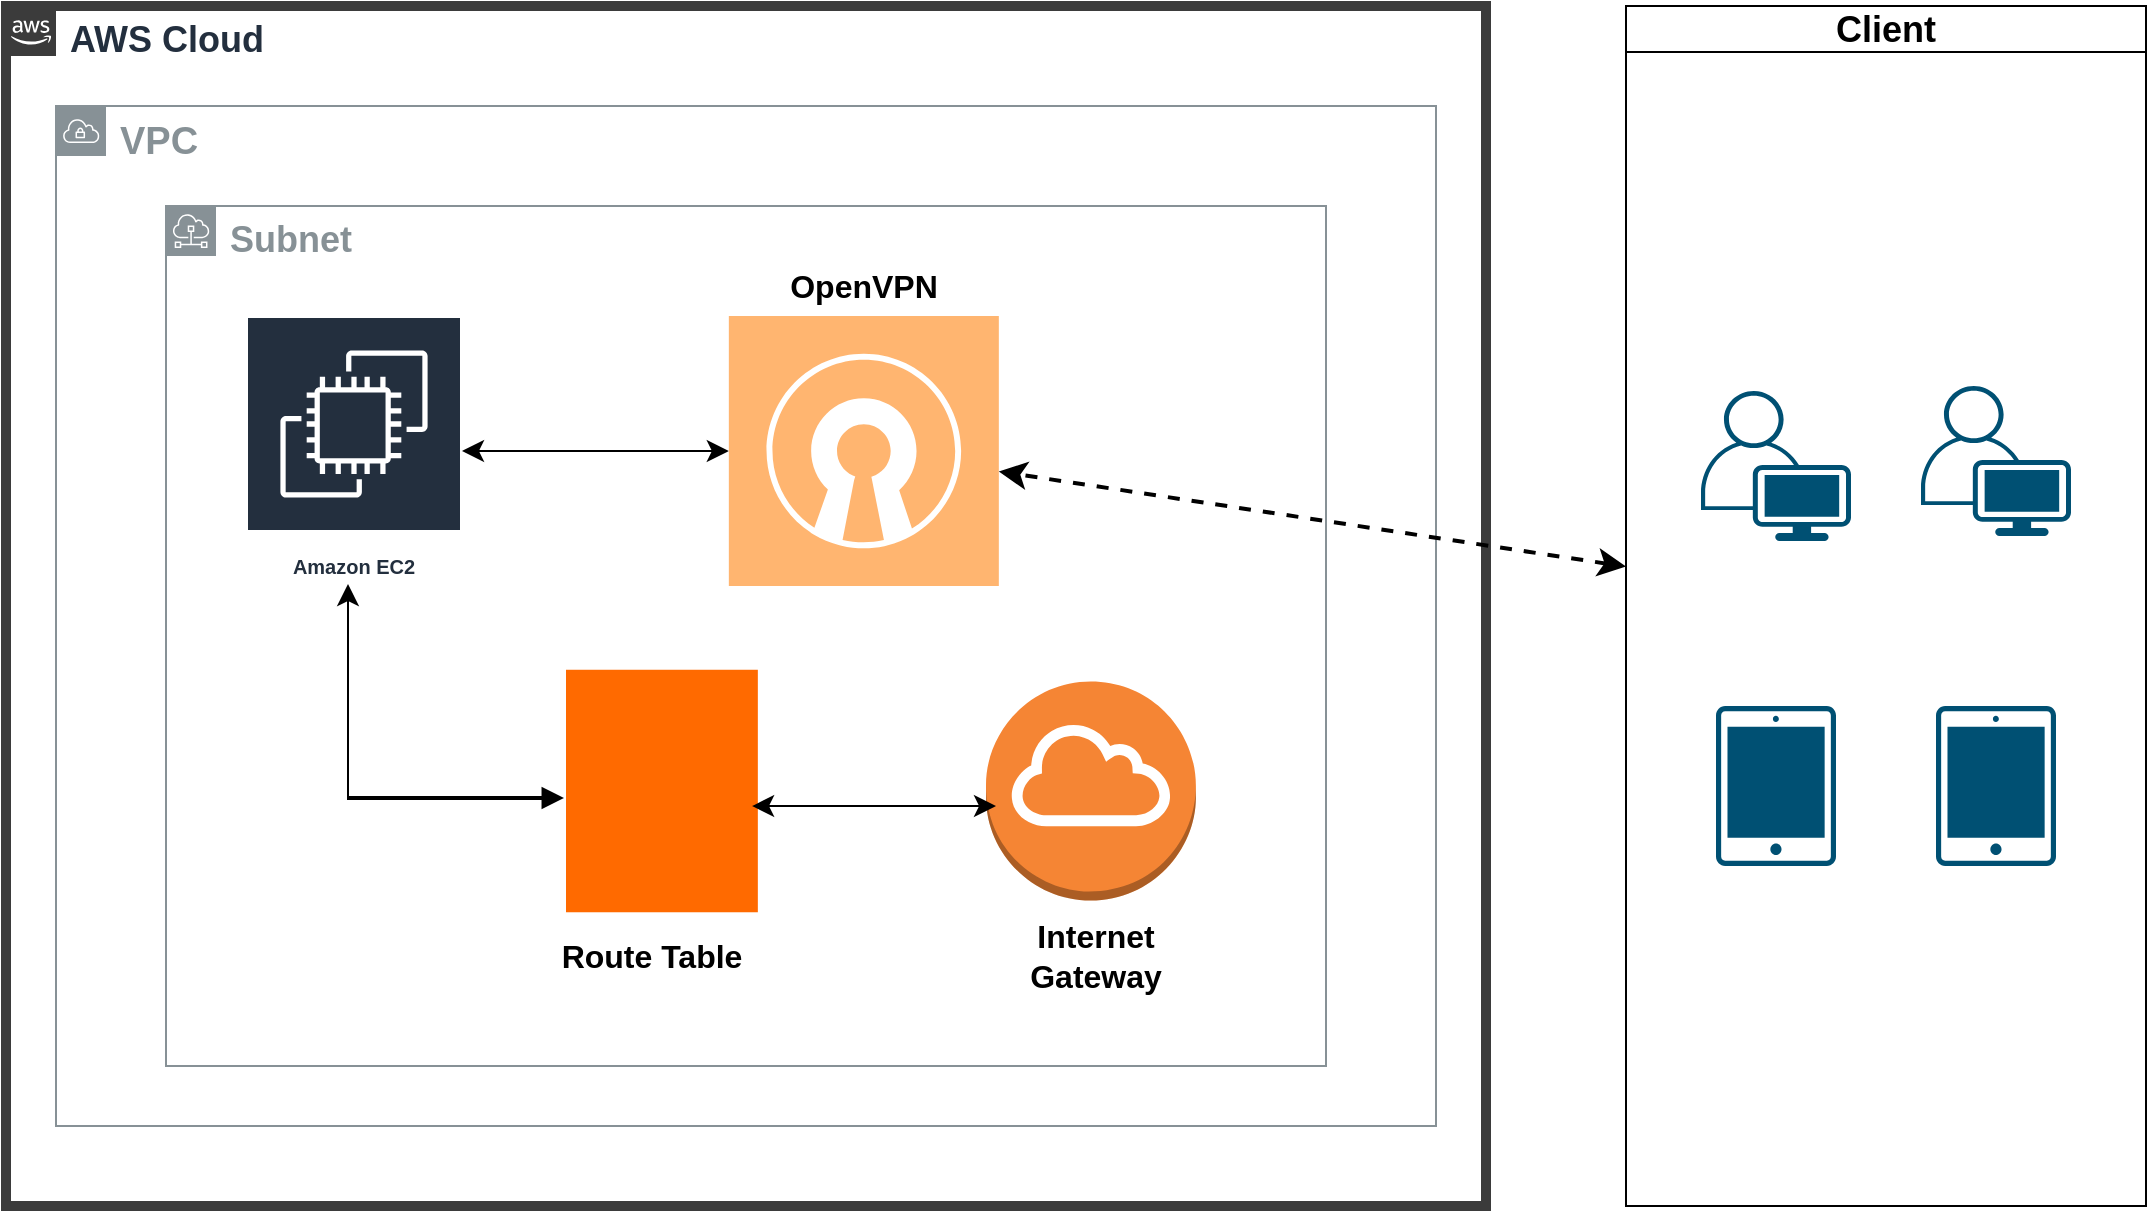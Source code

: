 <mxfile version="26.0.9">
  <diagram id="Ht1M8jgEwFfnCIfOTk4-" name="Page-1">
    <mxGraphModel dx="1434" dy="876" grid="1" gridSize="10" guides="1" tooltips="1" connect="1" arrows="1" fold="1" page="1" pageScale="1" pageWidth="1169" pageHeight="827" math="0" shadow="0">
      <root>
        <mxCell id="0" />
        <mxCell id="1" parent="0" />
        <mxCell id="UEzPUAAOIrF-is8g5C7q-74" value="&lt;font style=&quot;font-size: 18px;&quot;&gt;&lt;b&gt;AWS Cloud&lt;/b&gt;&lt;/font&gt;" style="points=[[0,0],[0.25,0],[0.5,0],[0.75,0],[1,0],[1,0.25],[1,0.5],[1,0.75],[1,1],[0.75,1],[0.5,1],[0.25,1],[0,1],[0,0.75],[0,0.5],[0,0.25]];outlineConnect=0;gradientColor=none;html=1;whiteSpace=wrap;fontSize=12;fontStyle=0;shape=mxgraph.aws4.group;grIcon=mxgraph.aws4.group_aws_cloud_alt;strokeColor=#3B3B3B;fillColor=none;verticalAlign=top;align=left;spacingLeft=30;fontColor=#232F3E;dashed=0;labelBackgroundColor=#ffffff;container=1;pointerEvents=0;collapsible=0;recursiveResize=0;strokeWidth=5;" parent="1" vertex="1">
          <mxGeometry x="60" y="114" width="740" height="600" as="geometry" />
        </mxCell>
        <mxCell id="JLbmtNQdSOqGrpvgNe5l-7" value="&lt;font style=&quot;font-size: 19px;&quot;&gt;&lt;b&gt;VPC&lt;/b&gt;&lt;/font&gt;" style="sketch=0;outlineConnect=0;gradientColor=none;html=1;whiteSpace=wrap;fontSize=12;fontStyle=0;shape=mxgraph.aws4.group;grIcon=mxgraph.aws4.group_vpc;strokeColor=#879196;fillColor=none;verticalAlign=top;align=left;spacingLeft=30;fontColor=#879196;dashed=0;" vertex="1" parent="UEzPUAAOIrF-is8g5C7q-74">
          <mxGeometry x="25" y="50" width="690" height="510" as="geometry" />
        </mxCell>
        <mxCell id="JLbmtNQdSOqGrpvgNe5l-9" value="&lt;font style=&quot;font-size: 18px;&quot;&gt;&lt;b&gt;Subnet&lt;/b&gt;&lt;/font&gt;" style="sketch=0;outlineConnect=0;gradientColor=none;html=1;whiteSpace=wrap;fontSize=12;fontStyle=0;shape=mxgraph.aws4.group;grIcon=mxgraph.aws4.group_subnet;strokeColor=#879196;fillColor=none;verticalAlign=top;align=left;spacingLeft=30;fontColor=#879196;dashed=0;" vertex="1" parent="UEzPUAAOIrF-is8g5C7q-74">
          <mxGeometry x="80" y="100" width="580" height="430" as="geometry" />
        </mxCell>
        <mxCell id="JLbmtNQdSOqGrpvgNe5l-2" value="Amazon EC2" style="sketch=0;outlineConnect=0;fontColor=#232F3E;gradientColor=none;strokeColor=#ffffff;fillColor=#232F3E;dashed=0;verticalLabelPosition=middle;verticalAlign=bottom;align=center;html=1;whiteSpace=wrap;fontSize=10;fontStyle=1;spacing=3;shape=mxgraph.aws4.productIcon;prIcon=mxgraph.aws4.ec2;" vertex="1" parent="UEzPUAAOIrF-is8g5C7q-74">
          <mxGeometry x="120" y="155" width="108" height="135" as="geometry" />
        </mxCell>
        <mxCell id="JLbmtNQdSOqGrpvgNe5l-41" value="" style="edgeStyle=none;curved=1;rounded=0;orthogonalLoop=1;jettySize=auto;html=1;fontSize=12;startSize=8;endSize=8;startArrow=classic;startFill=1;" edge="1" parent="UEzPUAAOIrF-is8g5C7q-74" source="JLbmtNQdSOqGrpvgNe5l-3" target="JLbmtNQdSOqGrpvgNe5l-2">
          <mxGeometry relative="1" as="geometry" />
        </mxCell>
        <mxCell id="JLbmtNQdSOqGrpvgNe5l-3" value="" style="sketch=0;pointerEvents=1;shadow=0;dashed=0;html=1;strokeColor=none;fillColor=#FFB570;labelPosition=center;verticalLabelPosition=bottom;verticalAlign=top;align=center;outlineConnect=0;shape=mxgraph.veeam2.open_vpn;" vertex="1" parent="UEzPUAAOIrF-is8g5C7q-74">
          <mxGeometry x="361.42" y="155" width="135" height="135" as="geometry" />
        </mxCell>
        <mxCell id="JLbmtNQdSOqGrpvgNe5l-11" value="" style="points=[];aspect=fixed;html=1;align=center;shadow=0;dashed=0;fillColor=#FF6A00;strokeColor=none;shape=mxgraph.alibaba_cloud.route_table;" vertex="1" parent="UEzPUAAOIrF-is8g5C7q-74">
          <mxGeometry x="280" y="331.88" width="95.92" height="121.25" as="geometry" />
        </mxCell>
        <mxCell id="JLbmtNQdSOqGrpvgNe5l-16" value="" style="outlineConnect=0;dashed=0;verticalLabelPosition=bottom;verticalAlign=top;align=center;html=1;shape=mxgraph.aws3.internet_gateway;fillColor=#F58534;gradientColor=none;" vertex="1" parent="UEzPUAAOIrF-is8g5C7q-74">
          <mxGeometry x="490" y="337.76" width="104.94" height="109.5" as="geometry" />
        </mxCell>
        <mxCell id="JLbmtNQdSOqGrpvgNe5l-39" value="" style="edgeStyle=none;curved=1;rounded=0;orthogonalLoop=1;jettySize=auto;html=1;fontSize=12;startSize=8;endSize=8;" edge="1" parent="UEzPUAAOIrF-is8g5C7q-74" source="JLbmtNQdSOqGrpvgNe5l-20" target="JLbmtNQdSOqGrpvgNe5l-3">
          <mxGeometry relative="1" as="geometry" />
        </mxCell>
        <mxCell id="JLbmtNQdSOqGrpvgNe5l-20" value="&lt;b&gt;OpenVPN&lt;/b&gt;" style="text;strokeColor=none;fillColor=none;html=1;align=center;verticalAlign=middle;whiteSpace=wrap;rounded=0;fontSize=16;" vertex="1" parent="UEzPUAAOIrF-is8g5C7q-74">
          <mxGeometry x="375.92" y="125" width="106" height="30" as="geometry" />
        </mxCell>
        <mxCell id="JLbmtNQdSOqGrpvgNe5l-21" value="&lt;b&gt;Route Table&lt;/b&gt;" style="text;strokeColor=none;fillColor=none;html=1;align=center;verticalAlign=middle;whiteSpace=wrap;rounded=0;fontSize=16;" vertex="1" parent="UEzPUAAOIrF-is8g5C7q-74">
          <mxGeometry x="269.92" y="460" width="106" height="30" as="geometry" />
        </mxCell>
        <mxCell id="JLbmtNQdSOqGrpvgNe5l-22" value="&lt;b&gt;Internet Gateway&lt;/b&gt;" style="text;strokeColor=none;fillColor=none;html=1;align=center;verticalAlign=middle;whiteSpace=wrap;rounded=0;fontSize=16;" vertex="1" parent="UEzPUAAOIrF-is8g5C7q-74">
          <mxGeometry x="490" y="460" width="110" height="30" as="geometry" />
        </mxCell>
        <mxCell id="JLbmtNQdSOqGrpvgNe5l-34" value="" style="endArrow=none;html=1;rounded=0;fontSize=12;startSize=8;endSize=8;curved=1;startArrow=classic;startFill=1;" edge="1" parent="UEzPUAAOIrF-is8g5C7q-74">
          <mxGeometry width="50" height="50" relative="1" as="geometry">
            <mxPoint x="171" y="289" as="sourcePoint" />
            <mxPoint x="171" y="397" as="targetPoint" />
          </mxGeometry>
        </mxCell>
        <mxCell id="JLbmtNQdSOqGrpvgNe5l-35" value="" style="endArrow=block;html=1;rounded=0;fontSize=12;curved=1;strokeWidth=2;startArrow=none;startFill=0;endFill=1;" edge="1" parent="UEzPUAAOIrF-is8g5C7q-74">
          <mxGeometry width="50" height="50" relative="1" as="geometry">
            <mxPoint x="171" y="396" as="sourcePoint" />
            <mxPoint x="279" y="396" as="targetPoint" />
          </mxGeometry>
        </mxCell>
        <mxCell id="JLbmtNQdSOqGrpvgNe5l-36" value="" style="endArrow=classic;startArrow=classic;html=1;rounded=0;fontSize=12;startSize=8;endSize=8;curved=1;exitX=0.97;exitY=0.562;exitDx=0;exitDy=0;exitPerimeter=0;" edge="1" parent="UEzPUAAOIrF-is8g5C7q-74" source="JLbmtNQdSOqGrpvgNe5l-11">
          <mxGeometry width="50" height="50" relative="1" as="geometry">
            <mxPoint x="410" y="430" as="sourcePoint" />
            <mxPoint x="495" y="400" as="targetPoint" />
          </mxGeometry>
        </mxCell>
        <mxCell id="JLbmtNQdSOqGrpvgNe5l-52" style="edgeStyle=none;curved=1;rounded=0;orthogonalLoop=1;jettySize=auto;html=1;fontSize=12;startSize=8;endSize=8;startArrow=classic;startFill=1;dashed=1;strokeWidth=2;" edge="1" parent="1" source="JLbmtNQdSOqGrpvgNe5l-37" target="JLbmtNQdSOqGrpvgNe5l-3">
          <mxGeometry relative="1" as="geometry" />
        </mxCell>
        <mxCell id="JLbmtNQdSOqGrpvgNe5l-37" value="&lt;font style=&quot;font-size: 18px;&quot;&gt;Client&lt;/font&gt;" style="swimlane;whiteSpace=wrap;html=1;" vertex="1" parent="1">
          <mxGeometry x="870" y="114" width="260" height="600" as="geometry" />
        </mxCell>
        <mxCell id="JLbmtNQdSOqGrpvgNe5l-47" value="" style="points=[[0.35,0,0],[0.98,0.51,0],[1,0.71,0],[0.67,1,0],[0,0.795,0],[0,0.65,0]];verticalLabelPosition=bottom;sketch=0;html=1;verticalAlign=top;aspect=fixed;align=center;pointerEvents=1;shape=mxgraph.cisco19.user;fillColor=#005073;strokeColor=none;" vertex="1" parent="JLbmtNQdSOqGrpvgNe5l-37">
          <mxGeometry x="37.5" y="192.5" width="75" height="75" as="geometry" />
        </mxCell>
        <mxCell id="JLbmtNQdSOqGrpvgNe5l-49" value="" style="points=[[0.35,0,0],[0.98,0.51,0],[1,0.71,0],[0.67,1,0],[0,0.795,0],[0,0.65,0]];verticalLabelPosition=bottom;sketch=0;html=1;verticalAlign=top;aspect=fixed;align=center;pointerEvents=1;shape=mxgraph.cisco19.user;fillColor=#005073;strokeColor=none;" vertex="1" parent="JLbmtNQdSOqGrpvgNe5l-37">
          <mxGeometry x="147.5" y="190" width="75" height="75" as="geometry" />
        </mxCell>
        <mxCell id="JLbmtNQdSOqGrpvgNe5l-50" value="" style="sketch=0;points=[[0.015,0.015,0],[0.985,0.015,0],[0.985,0.985,0],[0.015,0.985,0],[0.25,0,0],[0.5,0,0],[0.75,0,0],[1,0.25,0],[1,0.5,0],[1,0.75,0],[0.75,1,0],[0.5,1,0],[0.25,1,0],[0,0.75,0],[0,0.5,0],[0,0.25,0]];verticalLabelPosition=bottom;html=1;verticalAlign=top;aspect=fixed;align=center;pointerEvents=1;shape=mxgraph.cisco19.handheld;fillColor=#005073;strokeColor=none;" vertex="1" parent="JLbmtNQdSOqGrpvgNe5l-37">
          <mxGeometry x="45" y="350" width="60" height="80" as="geometry" />
        </mxCell>
        <mxCell id="JLbmtNQdSOqGrpvgNe5l-51" value="" style="sketch=0;points=[[0.015,0.015,0],[0.985,0.015,0],[0.985,0.985,0],[0.015,0.985,0],[0.25,0,0],[0.5,0,0],[0.75,0,0],[1,0.25,0],[1,0.5,0],[1,0.75,0],[0.75,1,0],[0.5,1,0],[0.25,1,0],[0,0.75,0],[0,0.5,0],[0,0.25,0]];verticalLabelPosition=bottom;html=1;verticalAlign=top;aspect=fixed;align=center;pointerEvents=1;shape=mxgraph.cisco19.handheld;fillColor=#005073;strokeColor=none;" vertex="1" parent="JLbmtNQdSOqGrpvgNe5l-37">
          <mxGeometry x="155" y="350" width="60" height="80" as="geometry" />
        </mxCell>
      </root>
    </mxGraphModel>
  </diagram>
</mxfile>
